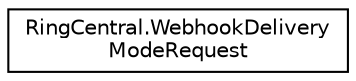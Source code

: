 digraph "Graphical Class Hierarchy"
{
 // LATEX_PDF_SIZE
  edge [fontname="Helvetica",fontsize="10",labelfontname="Helvetica",labelfontsize="10"];
  node [fontname="Helvetica",fontsize="10",shape=record];
  rankdir="LR";
  Node0 [label="RingCentral.WebhookDelivery\lModeRequest",height=0.2,width=0.4,color="black", fillcolor="white", style="filled",URL="$classRingCentral_1_1WebhookDeliveryModeRequest.html",tooltip=" "];
}
